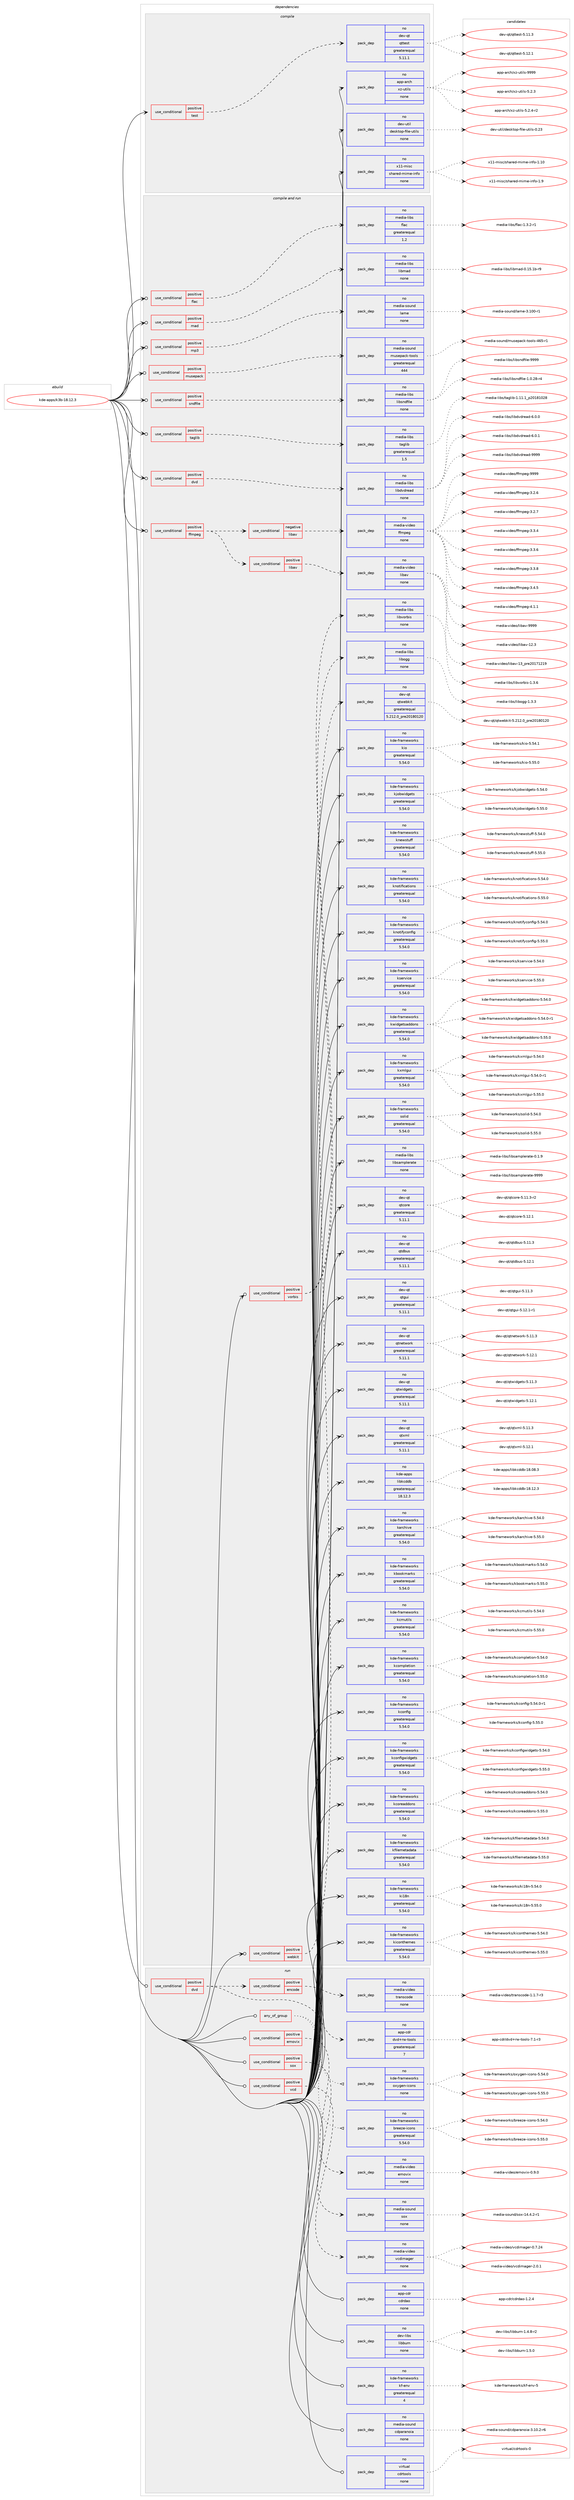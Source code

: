 digraph prolog {

# *************
# Graph options
# *************

newrank=true;
concentrate=true;
compound=true;
graph [rankdir=LR,fontname=Helvetica,fontsize=10,ranksep=1.5];#, ranksep=2.5, nodesep=0.2];
edge  [arrowhead=vee];
node  [fontname=Helvetica,fontsize=10];

# **********
# The ebuild
# **********

subgraph cluster_leftcol {
color=gray;
rank=same;
label=<<i>ebuild</i>>;
id [label="kde-apps/k3b-18.12.3", color=red, width=4, href="../kde-apps/k3b-18.12.3.svg"];
}

# ****************
# The dependencies
# ****************

subgraph cluster_midcol {
color=gray;
label=<<i>dependencies</i>>;
subgraph cluster_compile {
fillcolor="#eeeeee";
style=filled;
label=<<i>compile</i>>;
subgraph cond428640 {
dependency1572648 [label=<<TABLE BORDER="0" CELLBORDER="1" CELLSPACING="0" CELLPADDING="4"><TR><TD ROWSPAN="3" CELLPADDING="10">use_conditional</TD></TR><TR><TD>positive</TD></TR><TR><TD>test</TD></TR></TABLE>>, shape=none, color=red];
subgraph pack1119638 {
dependency1572649 [label=<<TABLE BORDER="0" CELLBORDER="1" CELLSPACING="0" CELLPADDING="4" WIDTH="220"><TR><TD ROWSPAN="6" CELLPADDING="30">pack_dep</TD></TR><TR><TD WIDTH="110">no</TD></TR><TR><TD>dev-qt</TD></TR><TR><TD>qttest</TD></TR><TR><TD>greaterequal</TD></TR><TR><TD>5.11.1</TD></TR></TABLE>>, shape=none, color=blue];
}
dependency1572648:e -> dependency1572649:w [weight=20,style="dashed",arrowhead="vee"];
}
id:e -> dependency1572648:w [weight=20,style="solid",arrowhead="vee"];
subgraph pack1119639 {
dependency1572650 [label=<<TABLE BORDER="0" CELLBORDER="1" CELLSPACING="0" CELLPADDING="4" WIDTH="220"><TR><TD ROWSPAN="6" CELLPADDING="30">pack_dep</TD></TR><TR><TD WIDTH="110">no</TD></TR><TR><TD>app-arch</TD></TR><TR><TD>xz-utils</TD></TR><TR><TD>none</TD></TR><TR><TD></TD></TR></TABLE>>, shape=none, color=blue];
}
id:e -> dependency1572650:w [weight=20,style="solid",arrowhead="vee"];
subgraph pack1119640 {
dependency1572651 [label=<<TABLE BORDER="0" CELLBORDER="1" CELLSPACING="0" CELLPADDING="4" WIDTH="220"><TR><TD ROWSPAN="6" CELLPADDING="30">pack_dep</TD></TR><TR><TD WIDTH="110">no</TD></TR><TR><TD>dev-util</TD></TR><TR><TD>desktop-file-utils</TD></TR><TR><TD>none</TD></TR><TR><TD></TD></TR></TABLE>>, shape=none, color=blue];
}
id:e -> dependency1572651:w [weight=20,style="solid",arrowhead="vee"];
subgraph pack1119641 {
dependency1572652 [label=<<TABLE BORDER="0" CELLBORDER="1" CELLSPACING="0" CELLPADDING="4" WIDTH="220"><TR><TD ROWSPAN="6" CELLPADDING="30">pack_dep</TD></TR><TR><TD WIDTH="110">no</TD></TR><TR><TD>x11-misc</TD></TR><TR><TD>shared-mime-info</TD></TR><TR><TD>none</TD></TR><TR><TD></TD></TR></TABLE>>, shape=none, color=blue];
}
id:e -> dependency1572652:w [weight=20,style="solid",arrowhead="vee"];
}
subgraph cluster_compileandrun {
fillcolor="#eeeeee";
style=filled;
label=<<i>compile and run</i>>;
subgraph cond428641 {
dependency1572653 [label=<<TABLE BORDER="0" CELLBORDER="1" CELLSPACING="0" CELLPADDING="4"><TR><TD ROWSPAN="3" CELLPADDING="10">use_conditional</TD></TR><TR><TD>positive</TD></TR><TR><TD>dvd</TD></TR></TABLE>>, shape=none, color=red];
subgraph pack1119642 {
dependency1572654 [label=<<TABLE BORDER="0" CELLBORDER="1" CELLSPACING="0" CELLPADDING="4" WIDTH="220"><TR><TD ROWSPAN="6" CELLPADDING="30">pack_dep</TD></TR><TR><TD WIDTH="110">no</TD></TR><TR><TD>media-libs</TD></TR><TR><TD>libdvdread</TD></TR><TR><TD>none</TD></TR><TR><TD></TD></TR></TABLE>>, shape=none, color=blue];
}
dependency1572653:e -> dependency1572654:w [weight=20,style="dashed",arrowhead="vee"];
}
id:e -> dependency1572653:w [weight=20,style="solid",arrowhead="odotvee"];
subgraph cond428642 {
dependency1572655 [label=<<TABLE BORDER="0" CELLBORDER="1" CELLSPACING="0" CELLPADDING="4"><TR><TD ROWSPAN="3" CELLPADDING="10">use_conditional</TD></TR><TR><TD>positive</TD></TR><TR><TD>ffmpeg</TD></TR></TABLE>>, shape=none, color=red];
subgraph cond428643 {
dependency1572656 [label=<<TABLE BORDER="0" CELLBORDER="1" CELLSPACING="0" CELLPADDING="4"><TR><TD ROWSPAN="3" CELLPADDING="10">use_conditional</TD></TR><TR><TD>positive</TD></TR><TR><TD>libav</TD></TR></TABLE>>, shape=none, color=red];
subgraph pack1119643 {
dependency1572657 [label=<<TABLE BORDER="0" CELLBORDER="1" CELLSPACING="0" CELLPADDING="4" WIDTH="220"><TR><TD ROWSPAN="6" CELLPADDING="30">pack_dep</TD></TR><TR><TD WIDTH="110">no</TD></TR><TR><TD>media-video</TD></TR><TR><TD>libav</TD></TR><TR><TD>none</TD></TR><TR><TD></TD></TR></TABLE>>, shape=none, color=blue];
}
dependency1572656:e -> dependency1572657:w [weight=20,style="dashed",arrowhead="vee"];
}
dependency1572655:e -> dependency1572656:w [weight=20,style="dashed",arrowhead="vee"];
subgraph cond428644 {
dependency1572658 [label=<<TABLE BORDER="0" CELLBORDER="1" CELLSPACING="0" CELLPADDING="4"><TR><TD ROWSPAN="3" CELLPADDING="10">use_conditional</TD></TR><TR><TD>negative</TD></TR><TR><TD>libav</TD></TR></TABLE>>, shape=none, color=red];
subgraph pack1119644 {
dependency1572659 [label=<<TABLE BORDER="0" CELLBORDER="1" CELLSPACING="0" CELLPADDING="4" WIDTH="220"><TR><TD ROWSPAN="6" CELLPADDING="30">pack_dep</TD></TR><TR><TD WIDTH="110">no</TD></TR><TR><TD>media-video</TD></TR><TR><TD>ffmpeg</TD></TR><TR><TD>none</TD></TR><TR><TD></TD></TR></TABLE>>, shape=none, color=blue];
}
dependency1572658:e -> dependency1572659:w [weight=20,style="dashed",arrowhead="vee"];
}
dependency1572655:e -> dependency1572658:w [weight=20,style="dashed",arrowhead="vee"];
}
id:e -> dependency1572655:w [weight=20,style="solid",arrowhead="odotvee"];
subgraph cond428645 {
dependency1572660 [label=<<TABLE BORDER="0" CELLBORDER="1" CELLSPACING="0" CELLPADDING="4"><TR><TD ROWSPAN="3" CELLPADDING="10">use_conditional</TD></TR><TR><TD>positive</TD></TR><TR><TD>flac</TD></TR></TABLE>>, shape=none, color=red];
subgraph pack1119645 {
dependency1572661 [label=<<TABLE BORDER="0" CELLBORDER="1" CELLSPACING="0" CELLPADDING="4" WIDTH="220"><TR><TD ROWSPAN="6" CELLPADDING="30">pack_dep</TD></TR><TR><TD WIDTH="110">no</TD></TR><TR><TD>media-libs</TD></TR><TR><TD>flac</TD></TR><TR><TD>greaterequal</TD></TR><TR><TD>1.2</TD></TR></TABLE>>, shape=none, color=blue];
}
dependency1572660:e -> dependency1572661:w [weight=20,style="dashed",arrowhead="vee"];
}
id:e -> dependency1572660:w [weight=20,style="solid",arrowhead="odotvee"];
subgraph cond428646 {
dependency1572662 [label=<<TABLE BORDER="0" CELLBORDER="1" CELLSPACING="0" CELLPADDING="4"><TR><TD ROWSPAN="3" CELLPADDING="10">use_conditional</TD></TR><TR><TD>positive</TD></TR><TR><TD>mad</TD></TR></TABLE>>, shape=none, color=red];
subgraph pack1119646 {
dependency1572663 [label=<<TABLE BORDER="0" CELLBORDER="1" CELLSPACING="0" CELLPADDING="4" WIDTH="220"><TR><TD ROWSPAN="6" CELLPADDING="30">pack_dep</TD></TR><TR><TD WIDTH="110">no</TD></TR><TR><TD>media-libs</TD></TR><TR><TD>libmad</TD></TR><TR><TD>none</TD></TR><TR><TD></TD></TR></TABLE>>, shape=none, color=blue];
}
dependency1572662:e -> dependency1572663:w [weight=20,style="dashed",arrowhead="vee"];
}
id:e -> dependency1572662:w [weight=20,style="solid",arrowhead="odotvee"];
subgraph cond428647 {
dependency1572664 [label=<<TABLE BORDER="0" CELLBORDER="1" CELLSPACING="0" CELLPADDING="4"><TR><TD ROWSPAN="3" CELLPADDING="10">use_conditional</TD></TR><TR><TD>positive</TD></TR><TR><TD>mp3</TD></TR></TABLE>>, shape=none, color=red];
subgraph pack1119647 {
dependency1572665 [label=<<TABLE BORDER="0" CELLBORDER="1" CELLSPACING="0" CELLPADDING="4" WIDTH="220"><TR><TD ROWSPAN="6" CELLPADDING="30">pack_dep</TD></TR><TR><TD WIDTH="110">no</TD></TR><TR><TD>media-sound</TD></TR><TR><TD>lame</TD></TR><TR><TD>none</TD></TR><TR><TD></TD></TR></TABLE>>, shape=none, color=blue];
}
dependency1572664:e -> dependency1572665:w [weight=20,style="dashed",arrowhead="vee"];
}
id:e -> dependency1572664:w [weight=20,style="solid",arrowhead="odotvee"];
subgraph cond428648 {
dependency1572666 [label=<<TABLE BORDER="0" CELLBORDER="1" CELLSPACING="0" CELLPADDING="4"><TR><TD ROWSPAN="3" CELLPADDING="10">use_conditional</TD></TR><TR><TD>positive</TD></TR><TR><TD>musepack</TD></TR></TABLE>>, shape=none, color=red];
subgraph pack1119648 {
dependency1572667 [label=<<TABLE BORDER="0" CELLBORDER="1" CELLSPACING="0" CELLPADDING="4" WIDTH="220"><TR><TD ROWSPAN="6" CELLPADDING="30">pack_dep</TD></TR><TR><TD WIDTH="110">no</TD></TR><TR><TD>media-sound</TD></TR><TR><TD>musepack-tools</TD></TR><TR><TD>greaterequal</TD></TR><TR><TD>444</TD></TR></TABLE>>, shape=none, color=blue];
}
dependency1572666:e -> dependency1572667:w [weight=20,style="dashed",arrowhead="vee"];
}
id:e -> dependency1572666:w [weight=20,style="solid",arrowhead="odotvee"];
subgraph cond428649 {
dependency1572668 [label=<<TABLE BORDER="0" CELLBORDER="1" CELLSPACING="0" CELLPADDING="4"><TR><TD ROWSPAN="3" CELLPADDING="10">use_conditional</TD></TR><TR><TD>positive</TD></TR><TR><TD>sndfile</TD></TR></TABLE>>, shape=none, color=red];
subgraph pack1119649 {
dependency1572669 [label=<<TABLE BORDER="0" CELLBORDER="1" CELLSPACING="0" CELLPADDING="4" WIDTH="220"><TR><TD ROWSPAN="6" CELLPADDING="30">pack_dep</TD></TR><TR><TD WIDTH="110">no</TD></TR><TR><TD>media-libs</TD></TR><TR><TD>libsndfile</TD></TR><TR><TD>none</TD></TR><TR><TD></TD></TR></TABLE>>, shape=none, color=blue];
}
dependency1572668:e -> dependency1572669:w [weight=20,style="dashed",arrowhead="vee"];
}
id:e -> dependency1572668:w [weight=20,style="solid",arrowhead="odotvee"];
subgraph cond428650 {
dependency1572670 [label=<<TABLE BORDER="0" CELLBORDER="1" CELLSPACING="0" CELLPADDING="4"><TR><TD ROWSPAN="3" CELLPADDING="10">use_conditional</TD></TR><TR><TD>positive</TD></TR><TR><TD>taglib</TD></TR></TABLE>>, shape=none, color=red];
subgraph pack1119650 {
dependency1572671 [label=<<TABLE BORDER="0" CELLBORDER="1" CELLSPACING="0" CELLPADDING="4" WIDTH="220"><TR><TD ROWSPAN="6" CELLPADDING="30">pack_dep</TD></TR><TR><TD WIDTH="110">no</TD></TR><TR><TD>media-libs</TD></TR><TR><TD>taglib</TD></TR><TR><TD>greaterequal</TD></TR><TR><TD>1.5</TD></TR></TABLE>>, shape=none, color=blue];
}
dependency1572670:e -> dependency1572671:w [weight=20,style="dashed",arrowhead="vee"];
}
id:e -> dependency1572670:w [weight=20,style="solid",arrowhead="odotvee"];
subgraph cond428651 {
dependency1572672 [label=<<TABLE BORDER="0" CELLBORDER="1" CELLSPACING="0" CELLPADDING="4"><TR><TD ROWSPAN="3" CELLPADDING="10">use_conditional</TD></TR><TR><TD>positive</TD></TR><TR><TD>vorbis</TD></TR></TABLE>>, shape=none, color=red];
subgraph pack1119651 {
dependency1572673 [label=<<TABLE BORDER="0" CELLBORDER="1" CELLSPACING="0" CELLPADDING="4" WIDTH="220"><TR><TD ROWSPAN="6" CELLPADDING="30">pack_dep</TD></TR><TR><TD WIDTH="110">no</TD></TR><TR><TD>media-libs</TD></TR><TR><TD>libogg</TD></TR><TR><TD>none</TD></TR><TR><TD></TD></TR></TABLE>>, shape=none, color=blue];
}
dependency1572672:e -> dependency1572673:w [weight=20,style="dashed",arrowhead="vee"];
subgraph pack1119652 {
dependency1572674 [label=<<TABLE BORDER="0" CELLBORDER="1" CELLSPACING="0" CELLPADDING="4" WIDTH="220"><TR><TD ROWSPAN="6" CELLPADDING="30">pack_dep</TD></TR><TR><TD WIDTH="110">no</TD></TR><TR><TD>media-libs</TD></TR><TR><TD>libvorbis</TD></TR><TR><TD>none</TD></TR><TR><TD></TD></TR></TABLE>>, shape=none, color=blue];
}
dependency1572672:e -> dependency1572674:w [weight=20,style="dashed",arrowhead="vee"];
}
id:e -> dependency1572672:w [weight=20,style="solid",arrowhead="odotvee"];
subgraph cond428652 {
dependency1572675 [label=<<TABLE BORDER="0" CELLBORDER="1" CELLSPACING="0" CELLPADDING="4"><TR><TD ROWSPAN="3" CELLPADDING="10">use_conditional</TD></TR><TR><TD>positive</TD></TR><TR><TD>webkit</TD></TR></TABLE>>, shape=none, color=red];
subgraph pack1119653 {
dependency1572676 [label=<<TABLE BORDER="0" CELLBORDER="1" CELLSPACING="0" CELLPADDING="4" WIDTH="220"><TR><TD ROWSPAN="6" CELLPADDING="30">pack_dep</TD></TR><TR><TD WIDTH="110">no</TD></TR><TR><TD>dev-qt</TD></TR><TR><TD>qtwebkit</TD></TR><TR><TD>greaterequal</TD></TR><TR><TD>5.212.0_pre20180120</TD></TR></TABLE>>, shape=none, color=blue];
}
dependency1572675:e -> dependency1572676:w [weight=20,style="dashed",arrowhead="vee"];
}
id:e -> dependency1572675:w [weight=20,style="solid",arrowhead="odotvee"];
subgraph pack1119654 {
dependency1572677 [label=<<TABLE BORDER="0" CELLBORDER="1" CELLSPACING="0" CELLPADDING="4" WIDTH="220"><TR><TD ROWSPAN="6" CELLPADDING="30">pack_dep</TD></TR><TR><TD WIDTH="110">no</TD></TR><TR><TD>dev-qt</TD></TR><TR><TD>qtcore</TD></TR><TR><TD>greaterequal</TD></TR><TR><TD>5.11.1</TD></TR></TABLE>>, shape=none, color=blue];
}
id:e -> dependency1572677:w [weight=20,style="solid",arrowhead="odotvee"];
subgraph pack1119655 {
dependency1572678 [label=<<TABLE BORDER="0" CELLBORDER="1" CELLSPACING="0" CELLPADDING="4" WIDTH="220"><TR><TD ROWSPAN="6" CELLPADDING="30">pack_dep</TD></TR><TR><TD WIDTH="110">no</TD></TR><TR><TD>dev-qt</TD></TR><TR><TD>qtdbus</TD></TR><TR><TD>greaterequal</TD></TR><TR><TD>5.11.1</TD></TR></TABLE>>, shape=none, color=blue];
}
id:e -> dependency1572678:w [weight=20,style="solid",arrowhead="odotvee"];
subgraph pack1119656 {
dependency1572679 [label=<<TABLE BORDER="0" CELLBORDER="1" CELLSPACING="0" CELLPADDING="4" WIDTH="220"><TR><TD ROWSPAN="6" CELLPADDING="30">pack_dep</TD></TR><TR><TD WIDTH="110">no</TD></TR><TR><TD>dev-qt</TD></TR><TR><TD>qtgui</TD></TR><TR><TD>greaterequal</TD></TR><TR><TD>5.11.1</TD></TR></TABLE>>, shape=none, color=blue];
}
id:e -> dependency1572679:w [weight=20,style="solid",arrowhead="odotvee"];
subgraph pack1119657 {
dependency1572680 [label=<<TABLE BORDER="0" CELLBORDER="1" CELLSPACING="0" CELLPADDING="4" WIDTH="220"><TR><TD ROWSPAN="6" CELLPADDING="30">pack_dep</TD></TR><TR><TD WIDTH="110">no</TD></TR><TR><TD>dev-qt</TD></TR><TR><TD>qtnetwork</TD></TR><TR><TD>greaterequal</TD></TR><TR><TD>5.11.1</TD></TR></TABLE>>, shape=none, color=blue];
}
id:e -> dependency1572680:w [weight=20,style="solid",arrowhead="odotvee"];
subgraph pack1119658 {
dependency1572681 [label=<<TABLE BORDER="0" CELLBORDER="1" CELLSPACING="0" CELLPADDING="4" WIDTH="220"><TR><TD ROWSPAN="6" CELLPADDING="30">pack_dep</TD></TR><TR><TD WIDTH="110">no</TD></TR><TR><TD>dev-qt</TD></TR><TR><TD>qtwidgets</TD></TR><TR><TD>greaterequal</TD></TR><TR><TD>5.11.1</TD></TR></TABLE>>, shape=none, color=blue];
}
id:e -> dependency1572681:w [weight=20,style="solid",arrowhead="odotvee"];
subgraph pack1119659 {
dependency1572682 [label=<<TABLE BORDER="0" CELLBORDER="1" CELLSPACING="0" CELLPADDING="4" WIDTH="220"><TR><TD ROWSPAN="6" CELLPADDING="30">pack_dep</TD></TR><TR><TD WIDTH="110">no</TD></TR><TR><TD>dev-qt</TD></TR><TR><TD>qtxml</TD></TR><TR><TD>greaterequal</TD></TR><TR><TD>5.11.1</TD></TR></TABLE>>, shape=none, color=blue];
}
id:e -> dependency1572682:w [weight=20,style="solid",arrowhead="odotvee"];
subgraph pack1119660 {
dependency1572683 [label=<<TABLE BORDER="0" CELLBORDER="1" CELLSPACING="0" CELLPADDING="4" WIDTH="220"><TR><TD ROWSPAN="6" CELLPADDING="30">pack_dep</TD></TR><TR><TD WIDTH="110">no</TD></TR><TR><TD>kde-apps</TD></TR><TR><TD>libkcddb</TD></TR><TR><TD>greaterequal</TD></TR><TR><TD>18.12.3</TD></TR></TABLE>>, shape=none, color=blue];
}
id:e -> dependency1572683:w [weight=20,style="solid",arrowhead="odotvee"];
subgraph pack1119661 {
dependency1572684 [label=<<TABLE BORDER="0" CELLBORDER="1" CELLSPACING="0" CELLPADDING="4" WIDTH="220"><TR><TD ROWSPAN="6" CELLPADDING="30">pack_dep</TD></TR><TR><TD WIDTH="110">no</TD></TR><TR><TD>kde-frameworks</TD></TR><TR><TD>karchive</TD></TR><TR><TD>greaterequal</TD></TR><TR><TD>5.54.0</TD></TR></TABLE>>, shape=none, color=blue];
}
id:e -> dependency1572684:w [weight=20,style="solid",arrowhead="odotvee"];
subgraph pack1119662 {
dependency1572685 [label=<<TABLE BORDER="0" CELLBORDER="1" CELLSPACING="0" CELLPADDING="4" WIDTH="220"><TR><TD ROWSPAN="6" CELLPADDING="30">pack_dep</TD></TR><TR><TD WIDTH="110">no</TD></TR><TR><TD>kde-frameworks</TD></TR><TR><TD>kbookmarks</TD></TR><TR><TD>greaterequal</TD></TR><TR><TD>5.54.0</TD></TR></TABLE>>, shape=none, color=blue];
}
id:e -> dependency1572685:w [weight=20,style="solid",arrowhead="odotvee"];
subgraph pack1119663 {
dependency1572686 [label=<<TABLE BORDER="0" CELLBORDER="1" CELLSPACING="0" CELLPADDING="4" WIDTH="220"><TR><TD ROWSPAN="6" CELLPADDING="30">pack_dep</TD></TR><TR><TD WIDTH="110">no</TD></TR><TR><TD>kde-frameworks</TD></TR><TR><TD>kcmutils</TD></TR><TR><TD>greaterequal</TD></TR><TR><TD>5.54.0</TD></TR></TABLE>>, shape=none, color=blue];
}
id:e -> dependency1572686:w [weight=20,style="solid",arrowhead="odotvee"];
subgraph pack1119664 {
dependency1572687 [label=<<TABLE BORDER="0" CELLBORDER="1" CELLSPACING="0" CELLPADDING="4" WIDTH="220"><TR><TD ROWSPAN="6" CELLPADDING="30">pack_dep</TD></TR><TR><TD WIDTH="110">no</TD></TR><TR><TD>kde-frameworks</TD></TR><TR><TD>kcompletion</TD></TR><TR><TD>greaterequal</TD></TR><TR><TD>5.54.0</TD></TR></TABLE>>, shape=none, color=blue];
}
id:e -> dependency1572687:w [weight=20,style="solid",arrowhead="odotvee"];
subgraph pack1119665 {
dependency1572688 [label=<<TABLE BORDER="0" CELLBORDER="1" CELLSPACING="0" CELLPADDING="4" WIDTH="220"><TR><TD ROWSPAN="6" CELLPADDING="30">pack_dep</TD></TR><TR><TD WIDTH="110">no</TD></TR><TR><TD>kde-frameworks</TD></TR><TR><TD>kconfig</TD></TR><TR><TD>greaterequal</TD></TR><TR><TD>5.54.0</TD></TR></TABLE>>, shape=none, color=blue];
}
id:e -> dependency1572688:w [weight=20,style="solid",arrowhead="odotvee"];
subgraph pack1119666 {
dependency1572689 [label=<<TABLE BORDER="0" CELLBORDER="1" CELLSPACING="0" CELLPADDING="4" WIDTH="220"><TR><TD ROWSPAN="6" CELLPADDING="30">pack_dep</TD></TR><TR><TD WIDTH="110">no</TD></TR><TR><TD>kde-frameworks</TD></TR><TR><TD>kconfigwidgets</TD></TR><TR><TD>greaterequal</TD></TR><TR><TD>5.54.0</TD></TR></TABLE>>, shape=none, color=blue];
}
id:e -> dependency1572689:w [weight=20,style="solid",arrowhead="odotvee"];
subgraph pack1119667 {
dependency1572690 [label=<<TABLE BORDER="0" CELLBORDER="1" CELLSPACING="0" CELLPADDING="4" WIDTH="220"><TR><TD ROWSPAN="6" CELLPADDING="30">pack_dep</TD></TR><TR><TD WIDTH="110">no</TD></TR><TR><TD>kde-frameworks</TD></TR><TR><TD>kcoreaddons</TD></TR><TR><TD>greaterequal</TD></TR><TR><TD>5.54.0</TD></TR></TABLE>>, shape=none, color=blue];
}
id:e -> dependency1572690:w [weight=20,style="solid",arrowhead="odotvee"];
subgraph pack1119668 {
dependency1572691 [label=<<TABLE BORDER="0" CELLBORDER="1" CELLSPACING="0" CELLPADDING="4" WIDTH="220"><TR><TD ROWSPAN="6" CELLPADDING="30">pack_dep</TD></TR><TR><TD WIDTH="110">no</TD></TR><TR><TD>kde-frameworks</TD></TR><TR><TD>kfilemetadata</TD></TR><TR><TD>greaterequal</TD></TR><TR><TD>5.54.0</TD></TR></TABLE>>, shape=none, color=blue];
}
id:e -> dependency1572691:w [weight=20,style="solid",arrowhead="odotvee"];
subgraph pack1119669 {
dependency1572692 [label=<<TABLE BORDER="0" CELLBORDER="1" CELLSPACING="0" CELLPADDING="4" WIDTH="220"><TR><TD ROWSPAN="6" CELLPADDING="30">pack_dep</TD></TR><TR><TD WIDTH="110">no</TD></TR><TR><TD>kde-frameworks</TD></TR><TR><TD>ki18n</TD></TR><TR><TD>greaterequal</TD></TR><TR><TD>5.54.0</TD></TR></TABLE>>, shape=none, color=blue];
}
id:e -> dependency1572692:w [weight=20,style="solid",arrowhead="odotvee"];
subgraph pack1119670 {
dependency1572693 [label=<<TABLE BORDER="0" CELLBORDER="1" CELLSPACING="0" CELLPADDING="4" WIDTH="220"><TR><TD ROWSPAN="6" CELLPADDING="30">pack_dep</TD></TR><TR><TD WIDTH="110">no</TD></TR><TR><TD>kde-frameworks</TD></TR><TR><TD>kiconthemes</TD></TR><TR><TD>greaterequal</TD></TR><TR><TD>5.54.0</TD></TR></TABLE>>, shape=none, color=blue];
}
id:e -> dependency1572693:w [weight=20,style="solid",arrowhead="odotvee"];
subgraph pack1119671 {
dependency1572694 [label=<<TABLE BORDER="0" CELLBORDER="1" CELLSPACING="0" CELLPADDING="4" WIDTH="220"><TR><TD ROWSPAN="6" CELLPADDING="30">pack_dep</TD></TR><TR><TD WIDTH="110">no</TD></TR><TR><TD>kde-frameworks</TD></TR><TR><TD>kio</TD></TR><TR><TD>greaterequal</TD></TR><TR><TD>5.54.0</TD></TR></TABLE>>, shape=none, color=blue];
}
id:e -> dependency1572694:w [weight=20,style="solid",arrowhead="odotvee"];
subgraph pack1119672 {
dependency1572695 [label=<<TABLE BORDER="0" CELLBORDER="1" CELLSPACING="0" CELLPADDING="4" WIDTH="220"><TR><TD ROWSPAN="6" CELLPADDING="30">pack_dep</TD></TR><TR><TD WIDTH="110">no</TD></TR><TR><TD>kde-frameworks</TD></TR><TR><TD>kjobwidgets</TD></TR><TR><TD>greaterequal</TD></TR><TR><TD>5.54.0</TD></TR></TABLE>>, shape=none, color=blue];
}
id:e -> dependency1572695:w [weight=20,style="solid",arrowhead="odotvee"];
subgraph pack1119673 {
dependency1572696 [label=<<TABLE BORDER="0" CELLBORDER="1" CELLSPACING="0" CELLPADDING="4" WIDTH="220"><TR><TD ROWSPAN="6" CELLPADDING="30">pack_dep</TD></TR><TR><TD WIDTH="110">no</TD></TR><TR><TD>kde-frameworks</TD></TR><TR><TD>knewstuff</TD></TR><TR><TD>greaterequal</TD></TR><TR><TD>5.54.0</TD></TR></TABLE>>, shape=none, color=blue];
}
id:e -> dependency1572696:w [weight=20,style="solid",arrowhead="odotvee"];
subgraph pack1119674 {
dependency1572697 [label=<<TABLE BORDER="0" CELLBORDER="1" CELLSPACING="0" CELLPADDING="4" WIDTH="220"><TR><TD ROWSPAN="6" CELLPADDING="30">pack_dep</TD></TR><TR><TD WIDTH="110">no</TD></TR><TR><TD>kde-frameworks</TD></TR><TR><TD>knotifications</TD></TR><TR><TD>greaterequal</TD></TR><TR><TD>5.54.0</TD></TR></TABLE>>, shape=none, color=blue];
}
id:e -> dependency1572697:w [weight=20,style="solid",arrowhead="odotvee"];
subgraph pack1119675 {
dependency1572698 [label=<<TABLE BORDER="0" CELLBORDER="1" CELLSPACING="0" CELLPADDING="4" WIDTH="220"><TR><TD ROWSPAN="6" CELLPADDING="30">pack_dep</TD></TR><TR><TD WIDTH="110">no</TD></TR><TR><TD>kde-frameworks</TD></TR><TR><TD>knotifyconfig</TD></TR><TR><TD>greaterequal</TD></TR><TR><TD>5.54.0</TD></TR></TABLE>>, shape=none, color=blue];
}
id:e -> dependency1572698:w [weight=20,style="solid",arrowhead="odotvee"];
subgraph pack1119676 {
dependency1572699 [label=<<TABLE BORDER="0" CELLBORDER="1" CELLSPACING="0" CELLPADDING="4" WIDTH="220"><TR><TD ROWSPAN="6" CELLPADDING="30">pack_dep</TD></TR><TR><TD WIDTH="110">no</TD></TR><TR><TD>kde-frameworks</TD></TR><TR><TD>kservice</TD></TR><TR><TD>greaterequal</TD></TR><TR><TD>5.54.0</TD></TR></TABLE>>, shape=none, color=blue];
}
id:e -> dependency1572699:w [weight=20,style="solid",arrowhead="odotvee"];
subgraph pack1119677 {
dependency1572700 [label=<<TABLE BORDER="0" CELLBORDER="1" CELLSPACING="0" CELLPADDING="4" WIDTH="220"><TR><TD ROWSPAN="6" CELLPADDING="30">pack_dep</TD></TR><TR><TD WIDTH="110">no</TD></TR><TR><TD>kde-frameworks</TD></TR><TR><TD>kwidgetsaddons</TD></TR><TR><TD>greaterequal</TD></TR><TR><TD>5.54.0</TD></TR></TABLE>>, shape=none, color=blue];
}
id:e -> dependency1572700:w [weight=20,style="solid",arrowhead="odotvee"];
subgraph pack1119678 {
dependency1572701 [label=<<TABLE BORDER="0" CELLBORDER="1" CELLSPACING="0" CELLPADDING="4" WIDTH="220"><TR><TD ROWSPAN="6" CELLPADDING="30">pack_dep</TD></TR><TR><TD WIDTH="110">no</TD></TR><TR><TD>kde-frameworks</TD></TR><TR><TD>kxmlgui</TD></TR><TR><TD>greaterequal</TD></TR><TR><TD>5.54.0</TD></TR></TABLE>>, shape=none, color=blue];
}
id:e -> dependency1572701:w [weight=20,style="solid",arrowhead="odotvee"];
subgraph pack1119679 {
dependency1572702 [label=<<TABLE BORDER="0" CELLBORDER="1" CELLSPACING="0" CELLPADDING="4" WIDTH="220"><TR><TD ROWSPAN="6" CELLPADDING="30">pack_dep</TD></TR><TR><TD WIDTH="110">no</TD></TR><TR><TD>kde-frameworks</TD></TR><TR><TD>solid</TD></TR><TR><TD>greaterequal</TD></TR><TR><TD>5.54.0</TD></TR></TABLE>>, shape=none, color=blue];
}
id:e -> dependency1572702:w [weight=20,style="solid",arrowhead="odotvee"];
subgraph pack1119680 {
dependency1572703 [label=<<TABLE BORDER="0" CELLBORDER="1" CELLSPACING="0" CELLPADDING="4" WIDTH="220"><TR><TD ROWSPAN="6" CELLPADDING="30">pack_dep</TD></TR><TR><TD WIDTH="110">no</TD></TR><TR><TD>media-libs</TD></TR><TR><TD>libsamplerate</TD></TR><TR><TD>none</TD></TR><TR><TD></TD></TR></TABLE>>, shape=none, color=blue];
}
id:e -> dependency1572703:w [weight=20,style="solid",arrowhead="odotvee"];
}
subgraph cluster_run {
fillcolor="#eeeeee";
style=filled;
label=<<i>run</i>>;
subgraph any23731 {
dependency1572704 [label=<<TABLE BORDER="0" CELLBORDER="1" CELLSPACING="0" CELLPADDING="4"><TR><TD CELLPADDING="10">any_of_group</TD></TR></TABLE>>, shape=none, color=red];subgraph pack1119681 {
dependency1572705 [label=<<TABLE BORDER="0" CELLBORDER="1" CELLSPACING="0" CELLPADDING="4" WIDTH="220"><TR><TD ROWSPAN="6" CELLPADDING="30">pack_dep</TD></TR><TR><TD WIDTH="110">no</TD></TR><TR><TD>kde-frameworks</TD></TR><TR><TD>breeze-icons</TD></TR><TR><TD>greaterequal</TD></TR><TR><TD>5.54.0</TD></TR></TABLE>>, shape=none, color=blue];
}
dependency1572704:e -> dependency1572705:w [weight=20,style="dotted",arrowhead="oinv"];
subgraph pack1119682 {
dependency1572706 [label=<<TABLE BORDER="0" CELLBORDER="1" CELLSPACING="0" CELLPADDING="4" WIDTH="220"><TR><TD ROWSPAN="6" CELLPADDING="30">pack_dep</TD></TR><TR><TD WIDTH="110">no</TD></TR><TR><TD>kde-frameworks</TD></TR><TR><TD>oxygen-icons</TD></TR><TR><TD>none</TD></TR><TR><TD></TD></TR></TABLE>>, shape=none, color=blue];
}
dependency1572704:e -> dependency1572706:w [weight=20,style="dotted",arrowhead="oinv"];
}
id:e -> dependency1572704:w [weight=20,style="solid",arrowhead="odot"];
subgraph cond428653 {
dependency1572707 [label=<<TABLE BORDER="0" CELLBORDER="1" CELLSPACING="0" CELLPADDING="4"><TR><TD ROWSPAN="3" CELLPADDING="10">use_conditional</TD></TR><TR><TD>positive</TD></TR><TR><TD>dvd</TD></TR></TABLE>>, shape=none, color=red];
subgraph pack1119683 {
dependency1572708 [label=<<TABLE BORDER="0" CELLBORDER="1" CELLSPACING="0" CELLPADDING="4" WIDTH="220"><TR><TD ROWSPAN="6" CELLPADDING="30">pack_dep</TD></TR><TR><TD WIDTH="110">no</TD></TR><TR><TD>app-cdr</TD></TR><TR><TD>dvd+rw-tools</TD></TR><TR><TD>greaterequal</TD></TR><TR><TD>7</TD></TR></TABLE>>, shape=none, color=blue];
}
dependency1572707:e -> dependency1572708:w [weight=20,style="dashed",arrowhead="vee"];
subgraph cond428654 {
dependency1572709 [label=<<TABLE BORDER="0" CELLBORDER="1" CELLSPACING="0" CELLPADDING="4"><TR><TD ROWSPAN="3" CELLPADDING="10">use_conditional</TD></TR><TR><TD>positive</TD></TR><TR><TD>encode</TD></TR></TABLE>>, shape=none, color=red];
subgraph pack1119684 {
dependency1572710 [label=<<TABLE BORDER="0" CELLBORDER="1" CELLSPACING="0" CELLPADDING="4" WIDTH="220"><TR><TD ROWSPAN="6" CELLPADDING="30">pack_dep</TD></TR><TR><TD WIDTH="110">no</TD></TR><TR><TD>media-video</TD></TR><TR><TD>transcode</TD></TR><TR><TD>none</TD></TR><TR><TD></TD></TR></TABLE>>, shape=none, color=blue];
}
dependency1572709:e -> dependency1572710:w [weight=20,style="dashed",arrowhead="vee"];
}
dependency1572707:e -> dependency1572709:w [weight=20,style="dashed",arrowhead="vee"];
}
id:e -> dependency1572707:w [weight=20,style="solid",arrowhead="odot"];
subgraph cond428655 {
dependency1572711 [label=<<TABLE BORDER="0" CELLBORDER="1" CELLSPACING="0" CELLPADDING="4"><TR><TD ROWSPAN="3" CELLPADDING="10">use_conditional</TD></TR><TR><TD>positive</TD></TR><TR><TD>emovix</TD></TR></TABLE>>, shape=none, color=red];
subgraph pack1119685 {
dependency1572712 [label=<<TABLE BORDER="0" CELLBORDER="1" CELLSPACING="0" CELLPADDING="4" WIDTH="220"><TR><TD ROWSPAN="6" CELLPADDING="30">pack_dep</TD></TR><TR><TD WIDTH="110">no</TD></TR><TR><TD>media-video</TD></TR><TR><TD>emovix</TD></TR><TR><TD>none</TD></TR><TR><TD></TD></TR></TABLE>>, shape=none, color=blue];
}
dependency1572711:e -> dependency1572712:w [weight=20,style="dashed",arrowhead="vee"];
}
id:e -> dependency1572711:w [weight=20,style="solid",arrowhead="odot"];
subgraph cond428656 {
dependency1572713 [label=<<TABLE BORDER="0" CELLBORDER="1" CELLSPACING="0" CELLPADDING="4"><TR><TD ROWSPAN="3" CELLPADDING="10">use_conditional</TD></TR><TR><TD>positive</TD></TR><TR><TD>sox</TD></TR></TABLE>>, shape=none, color=red];
subgraph pack1119686 {
dependency1572714 [label=<<TABLE BORDER="0" CELLBORDER="1" CELLSPACING="0" CELLPADDING="4" WIDTH="220"><TR><TD ROWSPAN="6" CELLPADDING="30">pack_dep</TD></TR><TR><TD WIDTH="110">no</TD></TR><TR><TD>media-sound</TD></TR><TR><TD>sox</TD></TR><TR><TD>none</TD></TR><TR><TD></TD></TR></TABLE>>, shape=none, color=blue];
}
dependency1572713:e -> dependency1572714:w [weight=20,style="dashed",arrowhead="vee"];
}
id:e -> dependency1572713:w [weight=20,style="solid",arrowhead="odot"];
subgraph cond428657 {
dependency1572715 [label=<<TABLE BORDER="0" CELLBORDER="1" CELLSPACING="0" CELLPADDING="4"><TR><TD ROWSPAN="3" CELLPADDING="10">use_conditional</TD></TR><TR><TD>positive</TD></TR><TR><TD>vcd</TD></TR></TABLE>>, shape=none, color=red];
subgraph pack1119687 {
dependency1572716 [label=<<TABLE BORDER="0" CELLBORDER="1" CELLSPACING="0" CELLPADDING="4" WIDTH="220"><TR><TD ROWSPAN="6" CELLPADDING="30">pack_dep</TD></TR><TR><TD WIDTH="110">no</TD></TR><TR><TD>media-video</TD></TR><TR><TD>vcdimager</TD></TR><TR><TD>none</TD></TR><TR><TD></TD></TR></TABLE>>, shape=none, color=blue];
}
dependency1572715:e -> dependency1572716:w [weight=20,style="dashed",arrowhead="vee"];
}
id:e -> dependency1572715:w [weight=20,style="solid",arrowhead="odot"];
subgraph pack1119688 {
dependency1572717 [label=<<TABLE BORDER="0" CELLBORDER="1" CELLSPACING="0" CELLPADDING="4" WIDTH="220"><TR><TD ROWSPAN="6" CELLPADDING="30">pack_dep</TD></TR><TR><TD WIDTH="110">no</TD></TR><TR><TD>app-cdr</TD></TR><TR><TD>cdrdao</TD></TR><TR><TD>none</TD></TR><TR><TD></TD></TR></TABLE>>, shape=none, color=blue];
}
id:e -> dependency1572717:w [weight=20,style="solid",arrowhead="odot"];
subgraph pack1119689 {
dependency1572718 [label=<<TABLE BORDER="0" CELLBORDER="1" CELLSPACING="0" CELLPADDING="4" WIDTH="220"><TR><TD ROWSPAN="6" CELLPADDING="30">pack_dep</TD></TR><TR><TD WIDTH="110">no</TD></TR><TR><TD>dev-libs</TD></TR><TR><TD>libburn</TD></TR><TR><TD>none</TD></TR><TR><TD></TD></TR></TABLE>>, shape=none, color=blue];
}
id:e -> dependency1572718:w [weight=20,style="solid",arrowhead="odot"];
subgraph pack1119690 {
dependency1572719 [label=<<TABLE BORDER="0" CELLBORDER="1" CELLSPACING="0" CELLPADDING="4" WIDTH="220"><TR><TD ROWSPAN="6" CELLPADDING="30">pack_dep</TD></TR><TR><TD WIDTH="110">no</TD></TR><TR><TD>kde-frameworks</TD></TR><TR><TD>kf-env</TD></TR><TR><TD>greaterequal</TD></TR><TR><TD>4</TD></TR></TABLE>>, shape=none, color=blue];
}
id:e -> dependency1572719:w [weight=20,style="solid",arrowhead="odot"];
subgraph pack1119691 {
dependency1572720 [label=<<TABLE BORDER="0" CELLBORDER="1" CELLSPACING="0" CELLPADDING="4" WIDTH="220"><TR><TD ROWSPAN="6" CELLPADDING="30">pack_dep</TD></TR><TR><TD WIDTH="110">no</TD></TR><TR><TD>media-sound</TD></TR><TR><TD>cdparanoia</TD></TR><TR><TD>none</TD></TR><TR><TD></TD></TR></TABLE>>, shape=none, color=blue];
}
id:e -> dependency1572720:w [weight=20,style="solid",arrowhead="odot"];
subgraph pack1119692 {
dependency1572721 [label=<<TABLE BORDER="0" CELLBORDER="1" CELLSPACING="0" CELLPADDING="4" WIDTH="220"><TR><TD ROWSPAN="6" CELLPADDING="30">pack_dep</TD></TR><TR><TD WIDTH="110">no</TD></TR><TR><TD>virtual</TD></TR><TR><TD>cdrtools</TD></TR><TR><TD>none</TD></TR><TR><TD></TD></TR></TABLE>>, shape=none, color=blue];
}
id:e -> dependency1572721:w [weight=20,style="solid",arrowhead="odot"];
}
}

# **************
# The candidates
# **************

subgraph cluster_choices {
rank=same;
color=gray;
label=<<i>candidates</i>>;

subgraph choice1119638 {
color=black;
nodesep=1;
choice100101118451131164711311611610111511645534649494651 [label="dev-qt/qttest-5.11.3", color=red, width=4,href="../dev-qt/qttest-5.11.3.svg"];
choice100101118451131164711311611610111511645534649504649 [label="dev-qt/qttest-5.12.1", color=red, width=4,href="../dev-qt/qttest-5.12.1.svg"];
dependency1572649:e -> choice100101118451131164711311611610111511645534649494651:w [style=dotted,weight="100"];
dependency1572649:e -> choice100101118451131164711311611610111511645534649504649:w [style=dotted,weight="100"];
}
subgraph choice1119639 {
color=black;
nodesep=1;
choice971121124597114991044712012245117116105108115455346504651 [label="app-arch/xz-utils-5.2.3", color=red, width=4,href="../app-arch/xz-utils-5.2.3.svg"];
choice9711211245971149910447120122451171161051081154553465046524511450 [label="app-arch/xz-utils-5.2.4-r2", color=red, width=4,href="../app-arch/xz-utils-5.2.4-r2.svg"];
choice9711211245971149910447120122451171161051081154557575757 [label="app-arch/xz-utils-9999", color=red, width=4,href="../app-arch/xz-utils-9999.svg"];
dependency1572650:e -> choice971121124597114991044712012245117116105108115455346504651:w [style=dotted,weight="100"];
dependency1572650:e -> choice9711211245971149910447120122451171161051081154553465046524511450:w [style=dotted,weight="100"];
dependency1572650:e -> choice9711211245971149910447120122451171161051081154557575757:w [style=dotted,weight="100"];
}
subgraph choice1119640 {
color=black;
nodesep=1;
choice100101118451171161051084710010111510711611111245102105108101451171161051081154548465051 [label="dev-util/desktop-file-utils-0.23", color=red, width=4,href="../dev-util/desktop-file-utils-0.23.svg"];
dependency1572651:e -> choice100101118451171161051084710010111510711611111245102105108101451171161051081154548465051:w [style=dotted,weight="100"];
}
subgraph choice1119641 {
color=black;
nodesep=1;
choice12049494510910511599471151049711410110045109105109101451051101021114549464948 [label="x11-misc/shared-mime-info-1.10", color=red, width=4,href="../x11-misc/shared-mime-info-1.10.svg"];
choice120494945109105115994711510497114101100451091051091014510511010211145494657 [label="x11-misc/shared-mime-info-1.9", color=red, width=4,href="../x11-misc/shared-mime-info-1.9.svg"];
dependency1572652:e -> choice12049494510910511599471151049711410110045109105109101451051101021114549464948:w [style=dotted,weight="100"];
dependency1572652:e -> choice120494945109105115994711510497114101100451091051091014510511010211145494657:w [style=dotted,weight="100"];
}
subgraph choice1119642 {
color=black;
nodesep=1;
choice109101100105974510810598115471081059810011810011410197100455446484648 [label="media-libs/libdvdread-6.0.0", color=red, width=4,href="../media-libs/libdvdread-6.0.0.svg"];
choice109101100105974510810598115471081059810011810011410197100455446484649 [label="media-libs/libdvdread-6.0.1", color=red, width=4,href="../media-libs/libdvdread-6.0.1.svg"];
choice1091011001059745108105981154710810598100118100114101971004557575757 [label="media-libs/libdvdread-9999", color=red, width=4,href="../media-libs/libdvdread-9999.svg"];
dependency1572654:e -> choice109101100105974510810598115471081059810011810011410197100455446484648:w [style=dotted,weight="100"];
dependency1572654:e -> choice109101100105974510810598115471081059810011810011410197100455446484649:w [style=dotted,weight="100"];
dependency1572654:e -> choice1091011001059745108105981154710810598100118100114101971004557575757:w [style=dotted,weight="100"];
}
subgraph choice1119643 {
color=black;
nodesep=1;
choice10910110010597451181051001011114710810598971184549504651 [label="media-video/libav-12.3", color=red, width=4,href="../media-video/libav-12.3.svg"];
choice1091011001059745118105100101111471081059897118454951951121141015048495549504957 [label="media-video/libav-13_pre20171219", color=red, width=4,href="../media-video/libav-13_pre20171219.svg"];
choice10910110010597451181051001011114710810598971184557575757 [label="media-video/libav-9999", color=red, width=4,href="../media-video/libav-9999.svg"];
dependency1572657:e -> choice10910110010597451181051001011114710810598971184549504651:w [style=dotted,weight="100"];
dependency1572657:e -> choice1091011001059745118105100101111471081059897118454951951121141015048495549504957:w [style=dotted,weight="100"];
dependency1572657:e -> choice10910110010597451181051001011114710810598971184557575757:w [style=dotted,weight="100"];
}
subgraph choice1119644 {
color=black;
nodesep=1;
choice109101100105974511810510010111147102102109112101103455146504654 [label="media-video/ffmpeg-3.2.6", color=red, width=4,href="../media-video/ffmpeg-3.2.6.svg"];
choice109101100105974511810510010111147102102109112101103455146504655 [label="media-video/ffmpeg-3.2.7", color=red, width=4,href="../media-video/ffmpeg-3.2.7.svg"];
choice109101100105974511810510010111147102102109112101103455146514652 [label="media-video/ffmpeg-3.3.4", color=red, width=4,href="../media-video/ffmpeg-3.3.4.svg"];
choice109101100105974511810510010111147102102109112101103455146514654 [label="media-video/ffmpeg-3.3.6", color=red, width=4,href="../media-video/ffmpeg-3.3.6.svg"];
choice109101100105974511810510010111147102102109112101103455146514656 [label="media-video/ffmpeg-3.3.8", color=red, width=4,href="../media-video/ffmpeg-3.3.8.svg"];
choice109101100105974511810510010111147102102109112101103455146524653 [label="media-video/ffmpeg-3.4.5", color=red, width=4,href="../media-video/ffmpeg-3.4.5.svg"];
choice109101100105974511810510010111147102102109112101103455246494649 [label="media-video/ffmpeg-4.1.1", color=red, width=4,href="../media-video/ffmpeg-4.1.1.svg"];
choice1091011001059745118105100101111471021021091121011034557575757 [label="media-video/ffmpeg-9999", color=red, width=4,href="../media-video/ffmpeg-9999.svg"];
dependency1572659:e -> choice109101100105974511810510010111147102102109112101103455146504654:w [style=dotted,weight="100"];
dependency1572659:e -> choice109101100105974511810510010111147102102109112101103455146504655:w [style=dotted,weight="100"];
dependency1572659:e -> choice109101100105974511810510010111147102102109112101103455146514652:w [style=dotted,weight="100"];
dependency1572659:e -> choice109101100105974511810510010111147102102109112101103455146514654:w [style=dotted,weight="100"];
dependency1572659:e -> choice109101100105974511810510010111147102102109112101103455146514656:w [style=dotted,weight="100"];
dependency1572659:e -> choice109101100105974511810510010111147102102109112101103455146524653:w [style=dotted,weight="100"];
dependency1572659:e -> choice109101100105974511810510010111147102102109112101103455246494649:w [style=dotted,weight="100"];
dependency1572659:e -> choice1091011001059745118105100101111471021021091121011034557575757:w [style=dotted,weight="100"];
}
subgraph choice1119645 {
color=black;
nodesep=1;
choice1091011001059745108105981154710210897994549465146504511449 [label="media-libs/flac-1.3.2-r1", color=red, width=4,href="../media-libs/flac-1.3.2-r1.svg"];
dependency1572661:e -> choice1091011001059745108105981154710210897994549465146504511449:w [style=dotted,weight="100"];
}
subgraph choice1119646 {
color=black;
nodesep=1;
choice10910110010597451081059811547108105981099710045484649534649984511457 [label="media-libs/libmad-0.15.1b-r9", color=red, width=4,href="../media-libs/libmad-0.15.1b-r9.svg"];
dependency1572663:e -> choice10910110010597451081059811547108105981099710045484649534649984511457:w [style=dotted,weight="100"];
}
subgraph choice1119647 {
color=black;
nodesep=1;
choice109101100105974511511111711010047108971091014551464948484511449 [label="media-sound/lame-3.100-r1", color=red, width=4,href="../media-sound/lame-3.100-r1.svg"];
dependency1572665:e -> choice109101100105974511511111711010047108971091014551464948484511449:w [style=dotted,weight="100"];
}
subgraph choice1119648 {
color=black;
nodesep=1;
choice109101100105974511511111711010047109117115101112979910745116111111108115455254534511449 [label="media-sound/musepack-tools-465-r1", color=red, width=4,href="../media-sound/musepack-tools-465-r1.svg"];
dependency1572667:e -> choice109101100105974511511111711010047109117115101112979910745116111111108115455254534511449:w [style=dotted,weight="100"];
}
subgraph choice1119649 {
color=black;
nodesep=1;
choice1091011001059745108105981154710810598115110100102105108101454946484650564511452 [label="media-libs/libsndfile-1.0.28-r4", color=red, width=4,href="../media-libs/libsndfile-1.0.28-r4.svg"];
choice10910110010597451081059811547108105981151101001021051081014557575757 [label="media-libs/libsndfile-9999", color=red, width=4,href="../media-libs/libsndfile-9999.svg"];
dependency1572669:e -> choice1091011001059745108105981154710810598115110100102105108101454946484650564511452:w [style=dotted,weight="100"];
dependency1572669:e -> choice10910110010597451081059811547108105981151101001021051081014557575757:w [style=dotted,weight="100"];
}
subgraph choice1119650 {
color=black;
nodesep=1;
choice10910110010597451081059811547116971031081059845494649494649951125048495649485056 [label="media-libs/taglib-1.11.1_p20181028", color=red, width=4,href="../media-libs/taglib-1.11.1_p20181028.svg"];
dependency1572671:e -> choice10910110010597451081059811547116971031081059845494649494649951125048495649485056:w [style=dotted,weight="100"];
}
subgraph choice1119651 {
color=black;
nodesep=1;
choice1091011001059745108105981154710810598111103103454946514651 [label="media-libs/libogg-1.3.3", color=red, width=4,href="../media-libs/libogg-1.3.3.svg"];
dependency1572673:e -> choice1091011001059745108105981154710810598111103103454946514651:w [style=dotted,weight="100"];
}
subgraph choice1119652 {
color=black;
nodesep=1;
choice109101100105974510810598115471081059811811111498105115454946514654 [label="media-libs/libvorbis-1.3.6", color=red, width=4,href="../media-libs/libvorbis-1.3.6.svg"];
dependency1572674:e -> choice109101100105974510810598115471081059811811111498105115454946514654:w [style=dotted,weight="100"];
}
subgraph choice1119653 {
color=black;
nodesep=1;
choice1001011184511311647113116119101981071051164553465049504648951121141015048495648495048 [label="dev-qt/qtwebkit-5.212.0_pre20180120", color=red, width=4,href="../dev-qt/qtwebkit-5.212.0_pre20180120.svg"];
dependency1572676:e -> choice1001011184511311647113116119101981071051164553465049504648951121141015048495648495048:w [style=dotted,weight="100"];
}
subgraph choice1119654 {
color=black;
nodesep=1;
choice100101118451131164711311699111114101455346494946514511450 [label="dev-qt/qtcore-5.11.3-r2", color=red, width=4,href="../dev-qt/qtcore-5.11.3-r2.svg"];
choice10010111845113116471131169911111410145534649504649 [label="dev-qt/qtcore-5.12.1", color=red, width=4,href="../dev-qt/qtcore-5.12.1.svg"];
dependency1572677:e -> choice100101118451131164711311699111114101455346494946514511450:w [style=dotted,weight="100"];
dependency1572677:e -> choice10010111845113116471131169911111410145534649504649:w [style=dotted,weight="100"];
}
subgraph choice1119655 {
color=black;
nodesep=1;
choice10010111845113116471131161009811711545534649494651 [label="dev-qt/qtdbus-5.11.3", color=red, width=4,href="../dev-qt/qtdbus-5.11.3.svg"];
choice10010111845113116471131161009811711545534649504649 [label="dev-qt/qtdbus-5.12.1", color=red, width=4,href="../dev-qt/qtdbus-5.12.1.svg"];
dependency1572678:e -> choice10010111845113116471131161009811711545534649494651:w [style=dotted,weight="100"];
dependency1572678:e -> choice10010111845113116471131161009811711545534649504649:w [style=dotted,weight="100"];
}
subgraph choice1119656 {
color=black;
nodesep=1;
choice100101118451131164711311610311710545534649494651 [label="dev-qt/qtgui-5.11.3", color=red, width=4,href="../dev-qt/qtgui-5.11.3.svg"];
choice1001011184511311647113116103117105455346495046494511449 [label="dev-qt/qtgui-5.12.1-r1", color=red, width=4,href="../dev-qt/qtgui-5.12.1-r1.svg"];
dependency1572679:e -> choice100101118451131164711311610311710545534649494651:w [style=dotted,weight="100"];
dependency1572679:e -> choice1001011184511311647113116103117105455346495046494511449:w [style=dotted,weight="100"];
}
subgraph choice1119657 {
color=black;
nodesep=1;
choice100101118451131164711311611010111611911111410745534649494651 [label="dev-qt/qtnetwork-5.11.3", color=red, width=4,href="../dev-qt/qtnetwork-5.11.3.svg"];
choice100101118451131164711311611010111611911111410745534649504649 [label="dev-qt/qtnetwork-5.12.1", color=red, width=4,href="../dev-qt/qtnetwork-5.12.1.svg"];
dependency1572680:e -> choice100101118451131164711311611010111611911111410745534649494651:w [style=dotted,weight="100"];
dependency1572680:e -> choice100101118451131164711311611010111611911111410745534649504649:w [style=dotted,weight="100"];
}
subgraph choice1119658 {
color=black;
nodesep=1;
choice100101118451131164711311611910510010310111611545534649494651 [label="dev-qt/qtwidgets-5.11.3", color=red, width=4,href="../dev-qt/qtwidgets-5.11.3.svg"];
choice100101118451131164711311611910510010310111611545534649504649 [label="dev-qt/qtwidgets-5.12.1", color=red, width=4,href="../dev-qt/qtwidgets-5.12.1.svg"];
dependency1572681:e -> choice100101118451131164711311611910510010310111611545534649494651:w [style=dotted,weight="100"];
dependency1572681:e -> choice100101118451131164711311611910510010310111611545534649504649:w [style=dotted,weight="100"];
}
subgraph choice1119659 {
color=black;
nodesep=1;
choice100101118451131164711311612010910845534649494651 [label="dev-qt/qtxml-5.11.3", color=red, width=4,href="../dev-qt/qtxml-5.11.3.svg"];
choice100101118451131164711311612010910845534649504649 [label="dev-qt/qtxml-5.12.1", color=red, width=4,href="../dev-qt/qtxml-5.12.1.svg"];
dependency1572682:e -> choice100101118451131164711311612010910845534649494651:w [style=dotted,weight="100"];
dependency1572682:e -> choice100101118451131164711311612010910845534649504649:w [style=dotted,weight="100"];
}
subgraph choice1119660 {
color=black;
nodesep=1;
choice1071001014597112112115471081059810799100100984549564648564651 [label="kde-apps/libkcddb-18.08.3", color=red, width=4,href="../kde-apps/libkcddb-18.08.3.svg"];
choice1071001014597112112115471081059810799100100984549564649504651 [label="kde-apps/libkcddb-18.12.3", color=red, width=4,href="../kde-apps/libkcddb-18.12.3.svg"];
dependency1572683:e -> choice1071001014597112112115471081059810799100100984549564648564651:w [style=dotted,weight="100"];
dependency1572683:e -> choice1071001014597112112115471081059810799100100984549564649504651:w [style=dotted,weight="100"];
}
subgraph choice1119661 {
color=black;
nodesep=1;
choice107100101451021149710910111911111410711547107971149910410511810145534653524648 [label="kde-frameworks/karchive-5.54.0", color=red, width=4,href="../kde-frameworks/karchive-5.54.0.svg"];
choice107100101451021149710910111911111410711547107971149910410511810145534653534648 [label="kde-frameworks/karchive-5.55.0", color=red, width=4,href="../kde-frameworks/karchive-5.55.0.svg"];
dependency1572684:e -> choice107100101451021149710910111911111410711547107971149910410511810145534653524648:w [style=dotted,weight="100"];
dependency1572684:e -> choice107100101451021149710910111911111410711547107971149910410511810145534653534648:w [style=dotted,weight="100"];
}
subgraph choice1119662 {
color=black;
nodesep=1;
choice107100101451021149710910111911111410711547107981111111071099711410711545534653524648 [label="kde-frameworks/kbookmarks-5.54.0", color=red, width=4,href="../kde-frameworks/kbookmarks-5.54.0.svg"];
choice107100101451021149710910111911111410711547107981111111071099711410711545534653534648 [label="kde-frameworks/kbookmarks-5.55.0", color=red, width=4,href="../kde-frameworks/kbookmarks-5.55.0.svg"];
dependency1572685:e -> choice107100101451021149710910111911111410711547107981111111071099711410711545534653524648:w [style=dotted,weight="100"];
dependency1572685:e -> choice107100101451021149710910111911111410711547107981111111071099711410711545534653534648:w [style=dotted,weight="100"];
}
subgraph choice1119663 {
color=black;
nodesep=1;
choice1071001014510211497109101119111114107115471079910911711610510811545534653524648 [label="kde-frameworks/kcmutils-5.54.0", color=red, width=4,href="../kde-frameworks/kcmutils-5.54.0.svg"];
choice1071001014510211497109101119111114107115471079910911711610510811545534653534648 [label="kde-frameworks/kcmutils-5.55.0", color=red, width=4,href="../kde-frameworks/kcmutils-5.55.0.svg"];
dependency1572686:e -> choice1071001014510211497109101119111114107115471079910911711610510811545534653524648:w [style=dotted,weight="100"];
dependency1572686:e -> choice1071001014510211497109101119111114107115471079910911711610510811545534653534648:w [style=dotted,weight="100"];
}
subgraph choice1119664 {
color=black;
nodesep=1;
choice1071001014510211497109101119111114107115471079911110911210810111610511111045534653524648 [label="kde-frameworks/kcompletion-5.54.0", color=red, width=4,href="../kde-frameworks/kcompletion-5.54.0.svg"];
choice1071001014510211497109101119111114107115471079911110911210810111610511111045534653534648 [label="kde-frameworks/kcompletion-5.55.0", color=red, width=4,href="../kde-frameworks/kcompletion-5.55.0.svg"];
dependency1572687:e -> choice1071001014510211497109101119111114107115471079911110911210810111610511111045534653524648:w [style=dotted,weight="100"];
dependency1572687:e -> choice1071001014510211497109101119111114107115471079911110911210810111610511111045534653534648:w [style=dotted,weight="100"];
}
subgraph choice1119665 {
color=black;
nodesep=1;
choice10710010145102114971091011191111141071154710799111110102105103455346535246484511449 [label="kde-frameworks/kconfig-5.54.0-r1", color=red, width=4,href="../kde-frameworks/kconfig-5.54.0-r1.svg"];
choice1071001014510211497109101119111114107115471079911111010210510345534653534648 [label="kde-frameworks/kconfig-5.55.0", color=red, width=4,href="../kde-frameworks/kconfig-5.55.0.svg"];
dependency1572688:e -> choice10710010145102114971091011191111141071154710799111110102105103455346535246484511449:w [style=dotted,weight="100"];
dependency1572688:e -> choice1071001014510211497109101119111114107115471079911111010210510345534653534648:w [style=dotted,weight="100"];
}
subgraph choice1119666 {
color=black;
nodesep=1;
choice1071001014510211497109101119111114107115471079911111010210510311910510010310111611545534653524648 [label="kde-frameworks/kconfigwidgets-5.54.0", color=red, width=4,href="../kde-frameworks/kconfigwidgets-5.54.0.svg"];
choice1071001014510211497109101119111114107115471079911111010210510311910510010310111611545534653534648 [label="kde-frameworks/kconfigwidgets-5.55.0", color=red, width=4,href="../kde-frameworks/kconfigwidgets-5.55.0.svg"];
dependency1572689:e -> choice1071001014510211497109101119111114107115471079911111010210510311910510010310111611545534653524648:w [style=dotted,weight="100"];
dependency1572689:e -> choice1071001014510211497109101119111114107115471079911111010210510311910510010310111611545534653534648:w [style=dotted,weight="100"];
}
subgraph choice1119667 {
color=black;
nodesep=1;
choice107100101451021149710910111911111410711547107991111141019710010011111011545534653524648 [label="kde-frameworks/kcoreaddons-5.54.0", color=red, width=4,href="../kde-frameworks/kcoreaddons-5.54.0.svg"];
choice107100101451021149710910111911111410711547107991111141019710010011111011545534653534648 [label="kde-frameworks/kcoreaddons-5.55.0", color=red, width=4,href="../kde-frameworks/kcoreaddons-5.55.0.svg"];
dependency1572690:e -> choice107100101451021149710910111911111410711547107991111141019710010011111011545534653524648:w [style=dotted,weight="100"];
dependency1572690:e -> choice107100101451021149710910111911111410711547107991111141019710010011111011545534653534648:w [style=dotted,weight="100"];
}
subgraph choice1119668 {
color=black;
nodesep=1;
choice10710010145102114971091011191111141071154710710210510810110910111697100971169745534653524648 [label="kde-frameworks/kfilemetadata-5.54.0", color=red, width=4,href="../kde-frameworks/kfilemetadata-5.54.0.svg"];
choice10710010145102114971091011191111141071154710710210510810110910111697100971169745534653534648 [label="kde-frameworks/kfilemetadata-5.55.0", color=red, width=4,href="../kde-frameworks/kfilemetadata-5.55.0.svg"];
dependency1572691:e -> choice10710010145102114971091011191111141071154710710210510810110910111697100971169745534653524648:w [style=dotted,weight="100"];
dependency1572691:e -> choice10710010145102114971091011191111141071154710710210510810110910111697100971169745534653534648:w [style=dotted,weight="100"];
}
subgraph choice1119669 {
color=black;
nodesep=1;
choice107100101451021149710910111911111410711547107105495611045534653524648 [label="kde-frameworks/ki18n-5.54.0", color=red, width=4,href="../kde-frameworks/ki18n-5.54.0.svg"];
choice107100101451021149710910111911111410711547107105495611045534653534648 [label="kde-frameworks/ki18n-5.55.0", color=red, width=4,href="../kde-frameworks/ki18n-5.55.0.svg"];
dependency1572692:e -> choice107100101451021149710910111911111410711547107105495611045534653524648:w [style=dotted,weight="100"];
dependency1572692:e -> choice107100101451021149710910111911111410711547107105495611045534653534648:w [style=dotted,weight="100"];
}
subgraph choice1119670 {
color=black;
nodesep=1;
choice1071001014510211497109101119111114107115471071059911111011610410110910111545534653524648 [label="kde-frameworks/kiconthemes-5.54.0", color=red, width=4,href="../kde-frameworks/kiconthemes-5.54.0.svg"];
choice1071001014510211497109101119111114107115471071059911111011610410110910111545534653534648 [label="kde-frameworks/kiconthemes-5.55.0", color=red, width=4,href="../kde-frameworks/kiconthemes-5.55.0.svg"];
dependency1572693:e -> choice1071001014510211497109101119111114107115471071059911111011610410110910111545534653524648:w [style=dotted,weight="100"];
dependency1572693:e -> choice1071001014510211497109101119111114107115471071059911111011610410110910111545534653534648:w [style=dotted,weight="100"];
}
subgraph choice1119671 {
color=black;
nodesep=1;
choice10710010145102114971091011191111141071154710710511145534653524649 [label="kde-frameworks/kio-5.54.1", color=red, width=4,href="../kde-frameworks/kio-5.54.1.svg"];
choice10710010145102114971091011191111141071154710710511145534653534648 [label="kde-frameworks/kio-5.55.0", color=red, width=4,href="../kde-frameworks/kio-5.55.0.svg"];
dependency1572694:e -> choice10710010145102114971091011191111141071154710710511145534653524649:w [style=dotted,weight="100"];
dependency1572694:e -> choice10710010145102114971091011191111141071154710710511145534653534648:w [style=dotted,weight="100"];
}
subgraph choice1119672 {
color=black;
nodesep=1;
choice1071001014510211497109101119111114107115471071061119811910510010310111611545534653524648 [label="kde-frameworks/kjobwidgets-5.54.0", color=red, width=4,href="../kde-frameworks/kjobwidgets-5.54.0.svg"];
choice1071001014510211497109101119111114107115471071061119811910510010310111611545534653534648 [label="kde-frameworks/kjobwidgets-5.55.0", color=red, width=4,href="../kde-frameworks/kjobwidgets-5.55.0.svg"];
dependency1572695:e -> choice1071001014510211497109101119111114107115471071061119811910510010310111611545534653524648:w [style=dotted,weight="100"];
dependency1572695:e -> choice1071001014510211497109101119111114107115471071061119811910510010310111611545534653534648:w [style=dotted,weight="100"];
}
subgraph choice1119673 {
color=black;
nodesep=1;
choice10710010145102114971091011191111141071154710711010111911511611710210245534653524648 [label="kde-frameworks/knewstuff-5.54.0", color=red, width=4,href="../kde-frameworks/knewstuff-5.54.0.svg"];
choice10710010145102114971091011191111141071154710711010111911511611710210245534653534648 [label="kde-frameworks/knewstuff-5.55.0", color=red, width=4,href="../kde-frameworks/knewstuff-5.55.0.svg"];
dependency1572696:e -> choice10710010145102114971091011191111141071154710711010111911511611710210245534653524648:w [style=dotted,weight="100"];
dependency1572696:e -> choice10710010145102114971091011191111141071154710711010111911511611710210245534653534648:w [style=dotted,weight="100"];
}
subgraph choice1119674 {
color=black;
nodesep=1;
choice107100101451021149710910111911111410711547107110111116105102105999711610511111011545534653524648 [label="kde-frameworks/knotifications-5.54.0", color=red, width=4,href="../kde-frameworks/knotifications-5.54.0.svg"];
choice107100101451021149710910111911111410711547107110111116105102105999711610511111011545534653534648 [label="kde-frameworks/knotifications-5.55.0", color=red, width=4,href="../kde-frameworks/knotifications-5.55.0.svg"];
dependency1572697:e -> choice107100101451021149710910111911111410711547107110111116105102105999711610511111011545534653524648:w [style=dotted,weight="100"];
dependency1572697:e -> choice107100101451021149710910111911111410711547107110111116105102105999711610511111011545534653534648:w [style=dotted,weight="100"];
}
subgraph choice1119675 {
color=black;
nodesep=1;
choice1071001014510211497109101119111114107115471071101111161051021219911111010210510345534653524648 [label="kde-frameworks/knotifyconfig-5.54.0", color=red, width=4,href="../kde-frameworks/knotifyconfig-5.54.0.svg"];
choice1071001014510211497109101119111114107115471071101111161051021219911111010210510345534653534648 [label="kde-frameworks/knotifyconfig-5.55.0", color=red, width=4,href="../kde-frameworks/knotifyconfig-5.55.0.svg"];
dependency1572698:e -> choice1071001014510211497109101119111114107115471071101111161051021219911111010210510345534653524648:w [style=dotted,weight="100"];
dependency1572698:e -> choice1071001014510211497109101119111114107115471071101111161051021219911111010210510345534653534648:w [style=dotted,weight="100"];
}
subgraph choice1119676 {
color=black;
nodesep=1;
choice1071001014510211497109101119111114107115471071151011141181059910145534653524648 [label="kde-frameworks/kservice-5.54.0", color=red, width=4,href="../kde-frameworks/kservice-5.54.0.svg"];
choice1071001014510211497109101119111114107115471071151011141181059910145534653534648 [label="kde-frameworks/kservice-5.55.0", color=red, width=4,href="../kde-frameworks/kservice-5.55.0.svg"];
dependency1572699:e -> choice1071001014510211497109101119111114107115471071151011141181059910145534653524648:w [style=dotted,weight="100"];
dependency1572699:e -> choice1071001014510211497109101119111114107115471071151011141181059910145534653534648:w [style=dotted,weight="100"];
}
subgraph choice1119677 {
color=black;
nodesep=1;
choice1071001014510211497109101119111114107115471071191051001031011161159710010011111011545534653524648 [label="kde-frameworks/kwidgetsaddons-5.54.0", color=red, width=4,href="../kde-frameworks/kwidgetsaddons-5.54.0.svg"];
choice10710010145102114971091011191111141071154710711910510010310111611597100100111110115455346535246484511449 [label="kde-frameworks/kwidgetsaddons-5.54.0-r1", color=red, width=4,href="../kde-frameworks/kwidgetsaddons-5.54.0-r1.svg"];
choice1071001014510211497109101119111114107115471071191051001031011161159710010011111011545534653534648 [label="kde-frameworks/kwidgetsaddons-5.55.0", color=red, width=4,href="../kde-frameworks/kwidgetsaddons-5.55.0.svg"];
dependency1572700:e -> choice1071001014510211497109101119111114107115471071191051001031011161159710010011111011545534653524648:w [style=dotted,weight="100"];
dependency1572700:e -> choice10710010145102114971091011191111141071154710711910510010310111611597100100111110115455346535246484511449:w [style=dotted,weight="100"];
dependency1572700:e -> choice1071001014510211497109101119111114107115471071191051001031011161159710010011111011545534653534648:w [style=dotted,weight="100"];
}
subgraph choice1119678 {
color=black;
nodesep=1;
choice10710010145102114971091011191111141071154710712010910810311710545534653524648 [label="kde-frameworks/kxmlgui-5.54.0", color=red, width=4,href="../kde-frameworks/kxmlgui-5.54.0.svg"];
choice107100101451021149710910111911111410711547107120109108103117105455346535246484511449 [label="kde-frameworks/kxmlgui-5.54.0-r1", color=red, width=4,href="../kde-frameworks/kxmlgui-5.54.0-r1.svg"];
choice10710010145102114971091011191111141071154710712010910810311710545534653534648 [label="kde-frameworks/kxmlgui-5.55.0", color=red, width=4,href="../kde-frameworks/kxmlgui-5.55.0.svg"];
dependency1572701:e -> choice10710010145102114971091011191111141071154710712010910810311710545534653524648:w [style=dotted,weight="100"];
dependency1572701:e -> choice107100101451021149710910111911111410711547107120109108103117105455346535246484511449:w [style=dotted,weight="100"];
dependency1572701:e -> choice10710010145102114971091011191111141071154710712010910810311710545534653534648:w [style=dotted,weight="100"];
}
subgraph choice1119679 {
color=black;
nodesep=1;
choice10710010145102114971091011191111141071154711511110810510045534653524648 [label="kde-frameworks/solid-5.54.0", color=red, width=4,href="../kde-frameworks/solid-5.54.0.svg"];
choice10710010145102114971091011191111141071154711511110810510045534653534648 [label="kde-frameworks/solid-5.55.0", color=red, width=4,href="../kde-frameworks/solid-5.55.0.svg"];
dependency1572702:e -> choice10710010145102114971091011191111141071154711511110810510045534653524648:w [style=dotted,weight="100"];
dependency1572702:e -> choice10710010145102114971091011191111141071154711511110810510045534653534648:w [style=dotted,weight="100"];
}
subgraph choice1119680 {
color=black;
nodesep=1;
choice10910110010597451081059811547108105981159710911210810111497116101454846494657 [label="media-libs/libsamplerate-0.1.9", color=red, width=4,href="../media-libs/libsamplerate-0.1.9.svg"];
choice109101100105974510810598115471081059811597109112108101114971161014557575757 [label="media-libs/libsamplerate-9999", color=red, width=4,href="../media-libs/libsamplerate-9999.svg"];
dependency1572703:e -> choice10910110010597451081059811547108105981159710911210810111497116101454846494657:w [style=dotted,weight="100"];
dependency1572703:e -> choice109101100105974510810598115471081059811597109112108101114971161014557575757:w [style=dotted,weight="100"];
}
subgraph choice1119681 {
color=black;
nodesep=1;
choice10710010145102114971091011191111141071154798114101101122101451059911111011545534653524648 [label="kde-frameworks/breeze-icons-5.54.0", color=red, width=4,href="../kde-frameworks/breeze-icons-5.54.0.svg"];
choice10710010145102114971091011191111141071154798114101101122101451059911111011545534653534648 [label="kde-frameworks/breeze-icons-5.55.0", color=red, width=4,href="../kde-frameworks/breeze-icons-5.55.0.svg"];
dependency1572705:e -> choice10710010145102114971091011191111141071154798114101101122101451059911111011545534653524648:w [style=dotted,weight="100"];
dependency1572705:e -> choice10710010145102114971091011191111141071154798114101101122101451059911111011545534653534648:w [style=dotted,weight="100"];
}
subgraph choice1119682 {
color=black;
nodesep=1;
choice107100101451021149710910111911111410711547111120121103101110451059911111011545534653524648 [label="kde-frameworks/oxygen-icons-5.54.0", color=red, width=4,href="../kde-frameworks/oxygen-icons-5.54.0.svg"];
choice107100101451021149710910111911111410711547111120121103101110451059911111011545534653534648 [label="kde-frameworks/oxygen-icons-5.55.0", color=red, width=4,href="../kde-frameworks/oxygen-icons-5.55.0.svg"];
dependency1572706:e -> choice107100101451021149710910111911111410711547111120121103101110451059911111011545534653524648:w [style=dotted,weight="100"];
dependency1572706:e -> choice107100101451021149710910111911111410711547111120121103101110451059911111011545534653534648:w [style=dotted,weight="100"];
}
subgraph choice1119683 {
color=black;
nodesep=1;
choice971121124599100114471001181004311411945116111111108115455546494511451 [label="app-cdr/dvd+rw-tools-7.1-r3", color=red, width=4,href="../app-cdr/dvd+rw-tools-7.1-r3.svg"];
dependency1572708:e -> choice971121124599100114471001181004311411945116111111108115455546494511451:w [style=dotted,weight="100"];
}
subgraph choice1119684 {
color=black;
nodesep=1;
choice10910110010597451181051001011114711611497110115991111001014549464946554511451 [label="media-video/transcode-1.1.7-r3", color=red, width=4,href="../media-video/transcode-1.1.7-r3.svg"];
dependency1572710:e -> choice10910110010597451181051001011114711611497110115991111001014549464946554511451:w [style=dotted,weight="100"];
}
subgraph choice1119685 {
color=black;
nodesep=1;
choice109101100105974511810510010111147101109111118105120454846574648 [label="media-video/emovix-0.9.0", color=red, width=4,href="../media-video/emovix-0.9.0.svg"];
dependency1572712:e -> choice109101100105974511810510010111147101109111118105120454846574648:w [style=dotted,weight="100"];
}
subgraph choice1119686 {
color=black;
nodesep=1;
choice109101100105974511511111711010047115111120454952465246504511449 [label="media-sound/sox-14.4.2-r1", color=red, width=4,href="../media-sound/sox-14.4.2-r1.svg"];
dependency1572714:e -> choice109101100105974511511111711010047115111120454952465246504511449:w [style=dotted,weight="100"];
}
subgraph choice1119687 {
color=black;
nodesep=1;
choice109101100105974511810510010111147118991001051099710310111445484655465052 [label="media-video/vcdimager-0.7.24", color=red, width=4,href="../media-video/vcdimager-0.7.24.svg"];
choice1091011001059745118105100101111471189910010510997103101114455046484649 [label="media-video/vcdimager-2.0.1", color=red, width=4,href="../media-video/vcdimager-2.0.1.svg"];
dependency1572716:e -> choice109101100105974511810510010111147118991001051099710310111445484655465052:w [style=dotted,weight="100"];
dependency1572716:e -> choice1091011001059745118105100101111471189910010510997103101114455046484649:w [style=dotted,weight="100"];
}
subgraph choice1119688 {
color=black;
nodesep=1;
choice971121124599100114479910011410097111454946504652 [label="app-cdr/cdrdao-1.2.4", color=red, width=4,href="../app-cdr/cdrdao-1.2.4.svg"];
dependency1572717:e -> choice971121124599100114479910011410097111454946504652:w [style=dotted,weight="100"];
}
subgraph choice1119689 {
color=black;
nodesep=1;
choice10010111845108105981154710810598981171141104549465246564511450 [label="dev-libs/libburn-1.4.8-r2", color=red, width=4,href="../dev-libs/libburn-1.4.8-r2.svg"];
choice1001011184510810598115471081059898117114110454946534648 [label="dev-libs/libburn-1.5.0", color=red, width=4,href="../dev-libs/libburn-1.5.0.svg"];
dependency1572718:e -> choice10010111845108105981154710810598981171141104549465246564511450:w [style=dotted,weight="100"];
dependency1572718:e -> choice1001011184510810598115471081059898117114110454946534648:w [style=dotted,weight="100"];
}
subgraph choice1119690 {
color=black;
nodesep=1;
choice107100101451021149710910111911111410711547107102451011101184553 [label="kde-frameworks/kf-env-5", color=red, width=4,href="../kde-frameworks/kf-env-5.svg"];
dependency1572719:e -> choice107100101451021149710910111911111410711547107102451011101184553:w [style=dotted,weight="100"];
}
subgraph choice1119691 {
color=black;
nodesep=1;
choice10910110010597451151111171101004799100112971149711011110597455146494846504511454 [label="media-sound/cdparanoia-3.10.2-r6", color=red, width=4,href="../media-sound/cdparanoia-3.10.2-r6.svg"];
dependency1572720:e -> choice10910110010597451151111171101004799100112971149711011110597455146494846504511454:w [style=dotted,weight="100"];
}
subgraph choice1119692 {
color=black;
nodesep=1;
choice1181051141161179710847991001141161111111081154548 [label="virtual/cdrtools-0", color=red, width=4,href="../virtual/cdrtools-0.svg"];
dependency1572721:e -> choice1181051141161179710847991001141161111111081154548:w [style=dotted,weight="100"];
}
}

}
